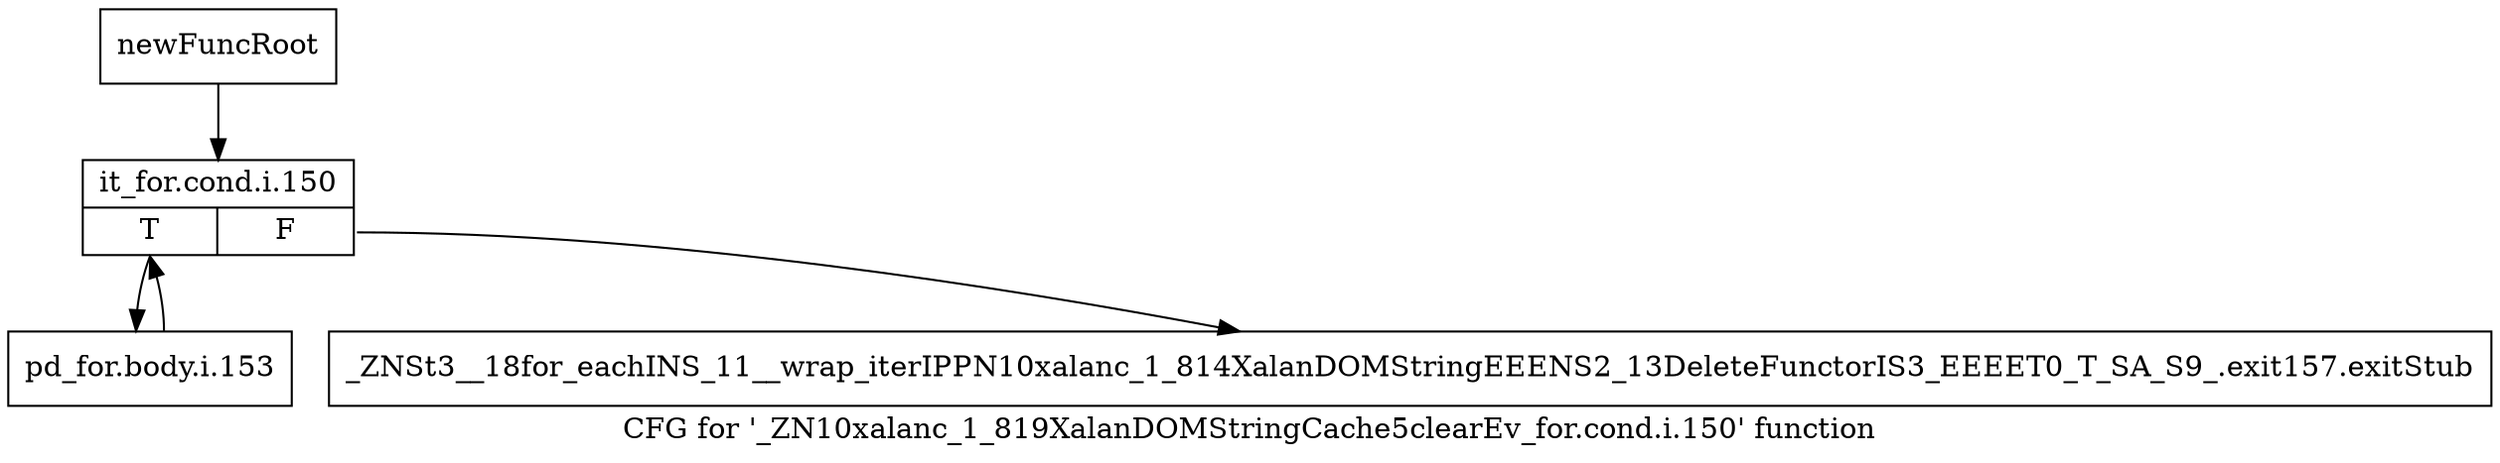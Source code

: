 digraph "CFG for '_ZN10xalanc_1_819XalanDOMStringCache5clearEv_for.cond.i.150' function" {
	label="CFG for '_ZN10xalanc_1_819XalanDOMStringCache5clearEv_for.cond.i.150' function";

	Node0x9d65e00 [shape=record,label="{newFuncRoot}"];
	Node0x9d65e00 -> Node0x9d65ea0;
	Node0x9d65e50 [shape=record,label="{_ZNSt3__18for_eachINS_11__wrap_iterIPPN10xalanc_1_814XalanDOMStringEEENS2_13DeleteFunctorIS3_EEEET0_T_SA_S9_.exit157.exitStub}"];
	Node0x9d65ea0 [shape=record,label="{it_for.cond.i.150|{<s0>T|<s1>F}}"];
	Node0x9d65ea0:s0 -> Node0x9d65ef0;
	Node0x9d65ea0:s1 -> Node0x9d65e50;
	Node0x9d65ef0 [shape=record,label="{pd_for.body.i.153}"];
	Node0x9d65ef0 -> Node0x9d65ea0;
}
